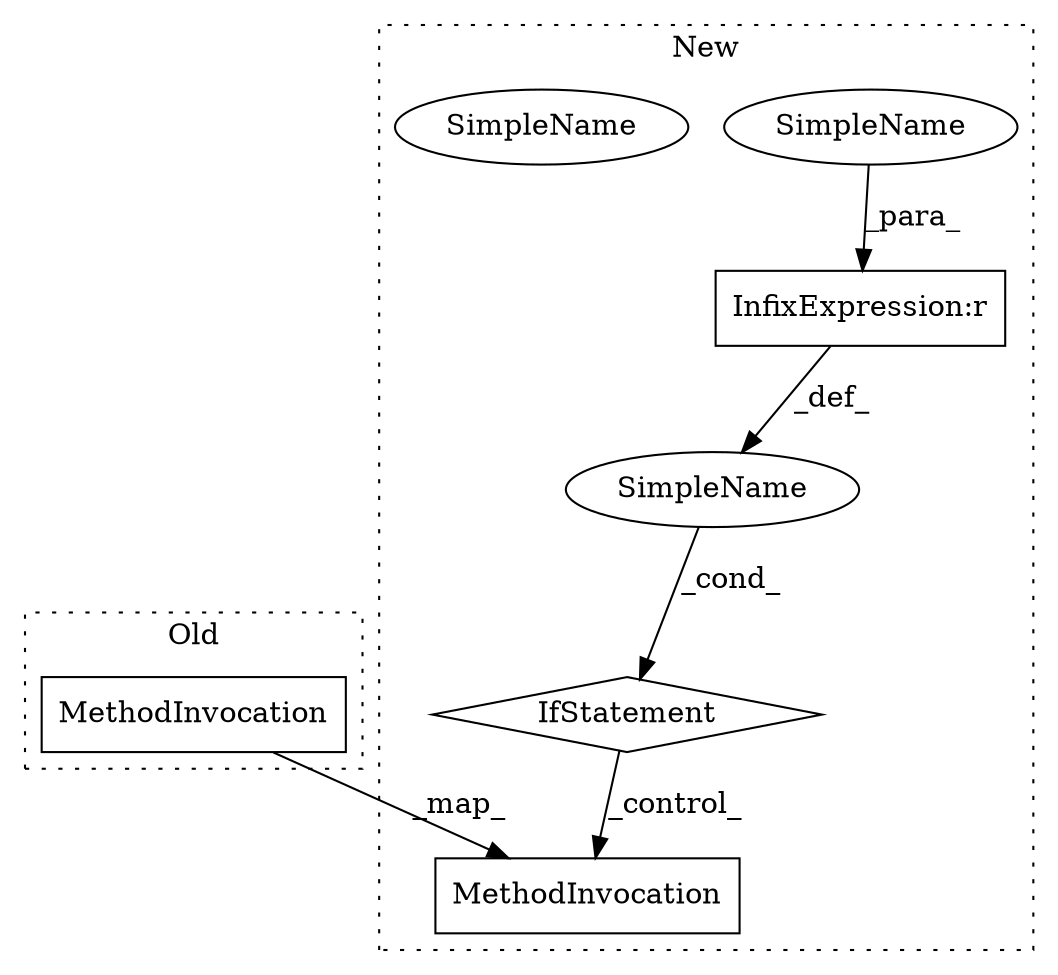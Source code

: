 digraph G {
subgraph cluster0 {
3 [label="MethodInvocation" a="32" s="4441,4500" l="16,2" shape="box"];
label = "Old";
style="dotted";
}
subgraph cluster1 {
1 [label="IfStatement" a="25" s="4749,4766" l="4,2" shape="diamond"];
2 [label="MethodInvocation" a="32" s="4794,4855" l="18,2" shape="box"];
4 [label="SimpleName" a="42" s="4753" l="8" shape="ellipse"];
5 [label="SimpleName" a="42" s="" l="" shape="ellipse"];
6 [label="SimpleName" a="42" s="4753" l="8" shape="ellipse"];
7 [label="InfixExpression:r" a="27" s="4761" l="4" shape="box"];
label = "New";
style="dotted";
}
1 -> 2 [label="_control_"];
3 -> 2 [label="_map_"];
4 -> 7 [label="_para_"];
5 -> 1 [label="_cond_"];
7 -> 5 [label="_def_"];
}